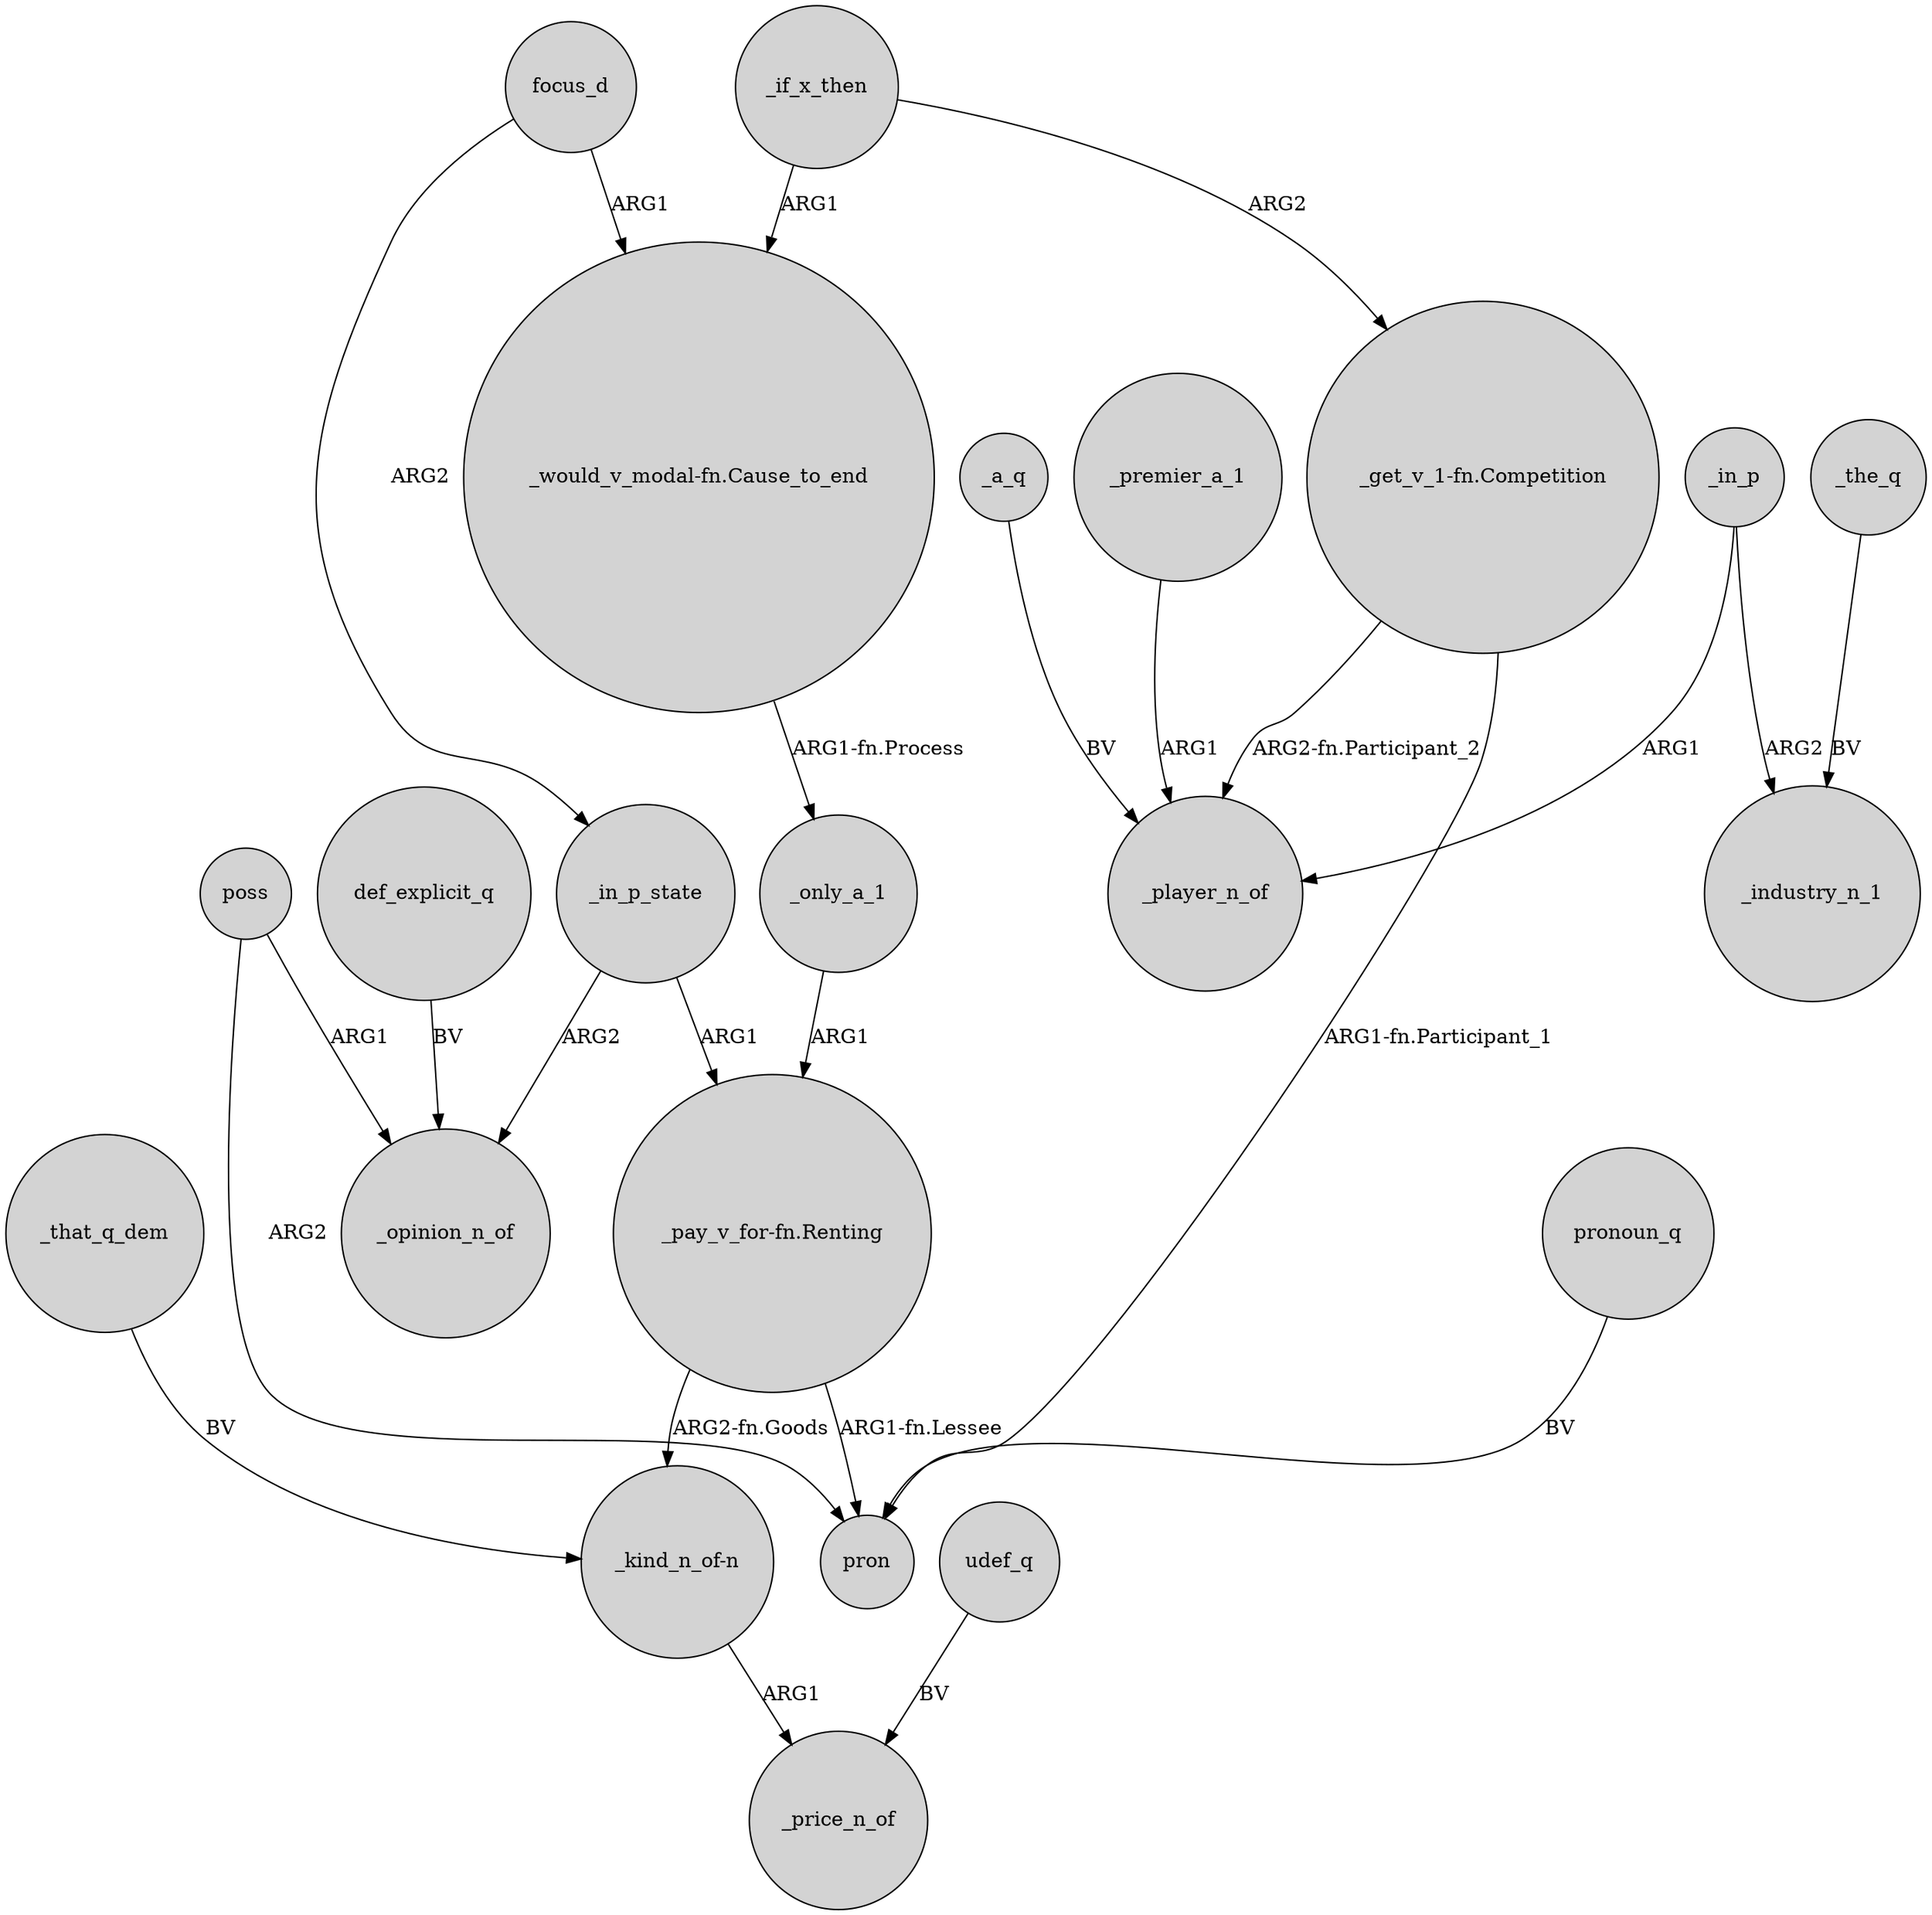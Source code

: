 digraph {
	node [shape=circle style=filled]
	focus_d -> _in_p_state [label=ARG2]
	"_pay_v_for-fn.Renting" -> pron [label="ARG1-fn.Lessee"]
	_in_p_state -> _opinion_n_of [label=ARG2]
	poss -> _opinion_n_of [label=ARG1]
	_that_q_dem -> "_kind_n_of-n" [label=BV]
	udef_q -> _price_n_of [label=BV]
	"_kind_n_of-n" -> _price_n_of [label=ARG1]
	"_get_v_1-fn.Competition" -> pron [label="ARG1-fn.Participant_1"]
	_a_q -> _player_n_of [label=BV]
	def_explicit_q -> _opinion_n_of [label=BV]
	pronoun_q -> pron [label=BV]
	poss -> pron [label=ARG2]
	"_would_v_modal-fn.Cause_to_end" -> _only_a_1 [label="ARG1-fn.Process"]
	_in_p_state -> "_pay_v_for-fn.Renting" [label=ARG1]
	_only_a_1 -> "_pay_v_for-fn.Renting" [label=ARG1]
	"_get_v_1-fn.Competition" -> _player_n_of [label="ARG2-fn.Participant_2"]
	_premier_a_1 -> _player_n_of [label=ARG1]
	_in_p -> _industry_n_1 [label=ARG2]
	_in_p -> _player_n_of [label=ARG1]
	"_pay_v_for-fn.Renting" -> "_kind_n_of-n" [label="ARG2-fn.Goods"]
	focus_d -> "_would_v_modal-fn.Cause_to_end" [label=ARG1]
	_if_x_then -> "_would_v_modal-fn.Cause_to_end" [label=ARG1]
	_the_q -> _industry_n_1 [label=BV]
	_if_x_then -> "_get_v_1-fn.Competition" [label=ARG2]
}
